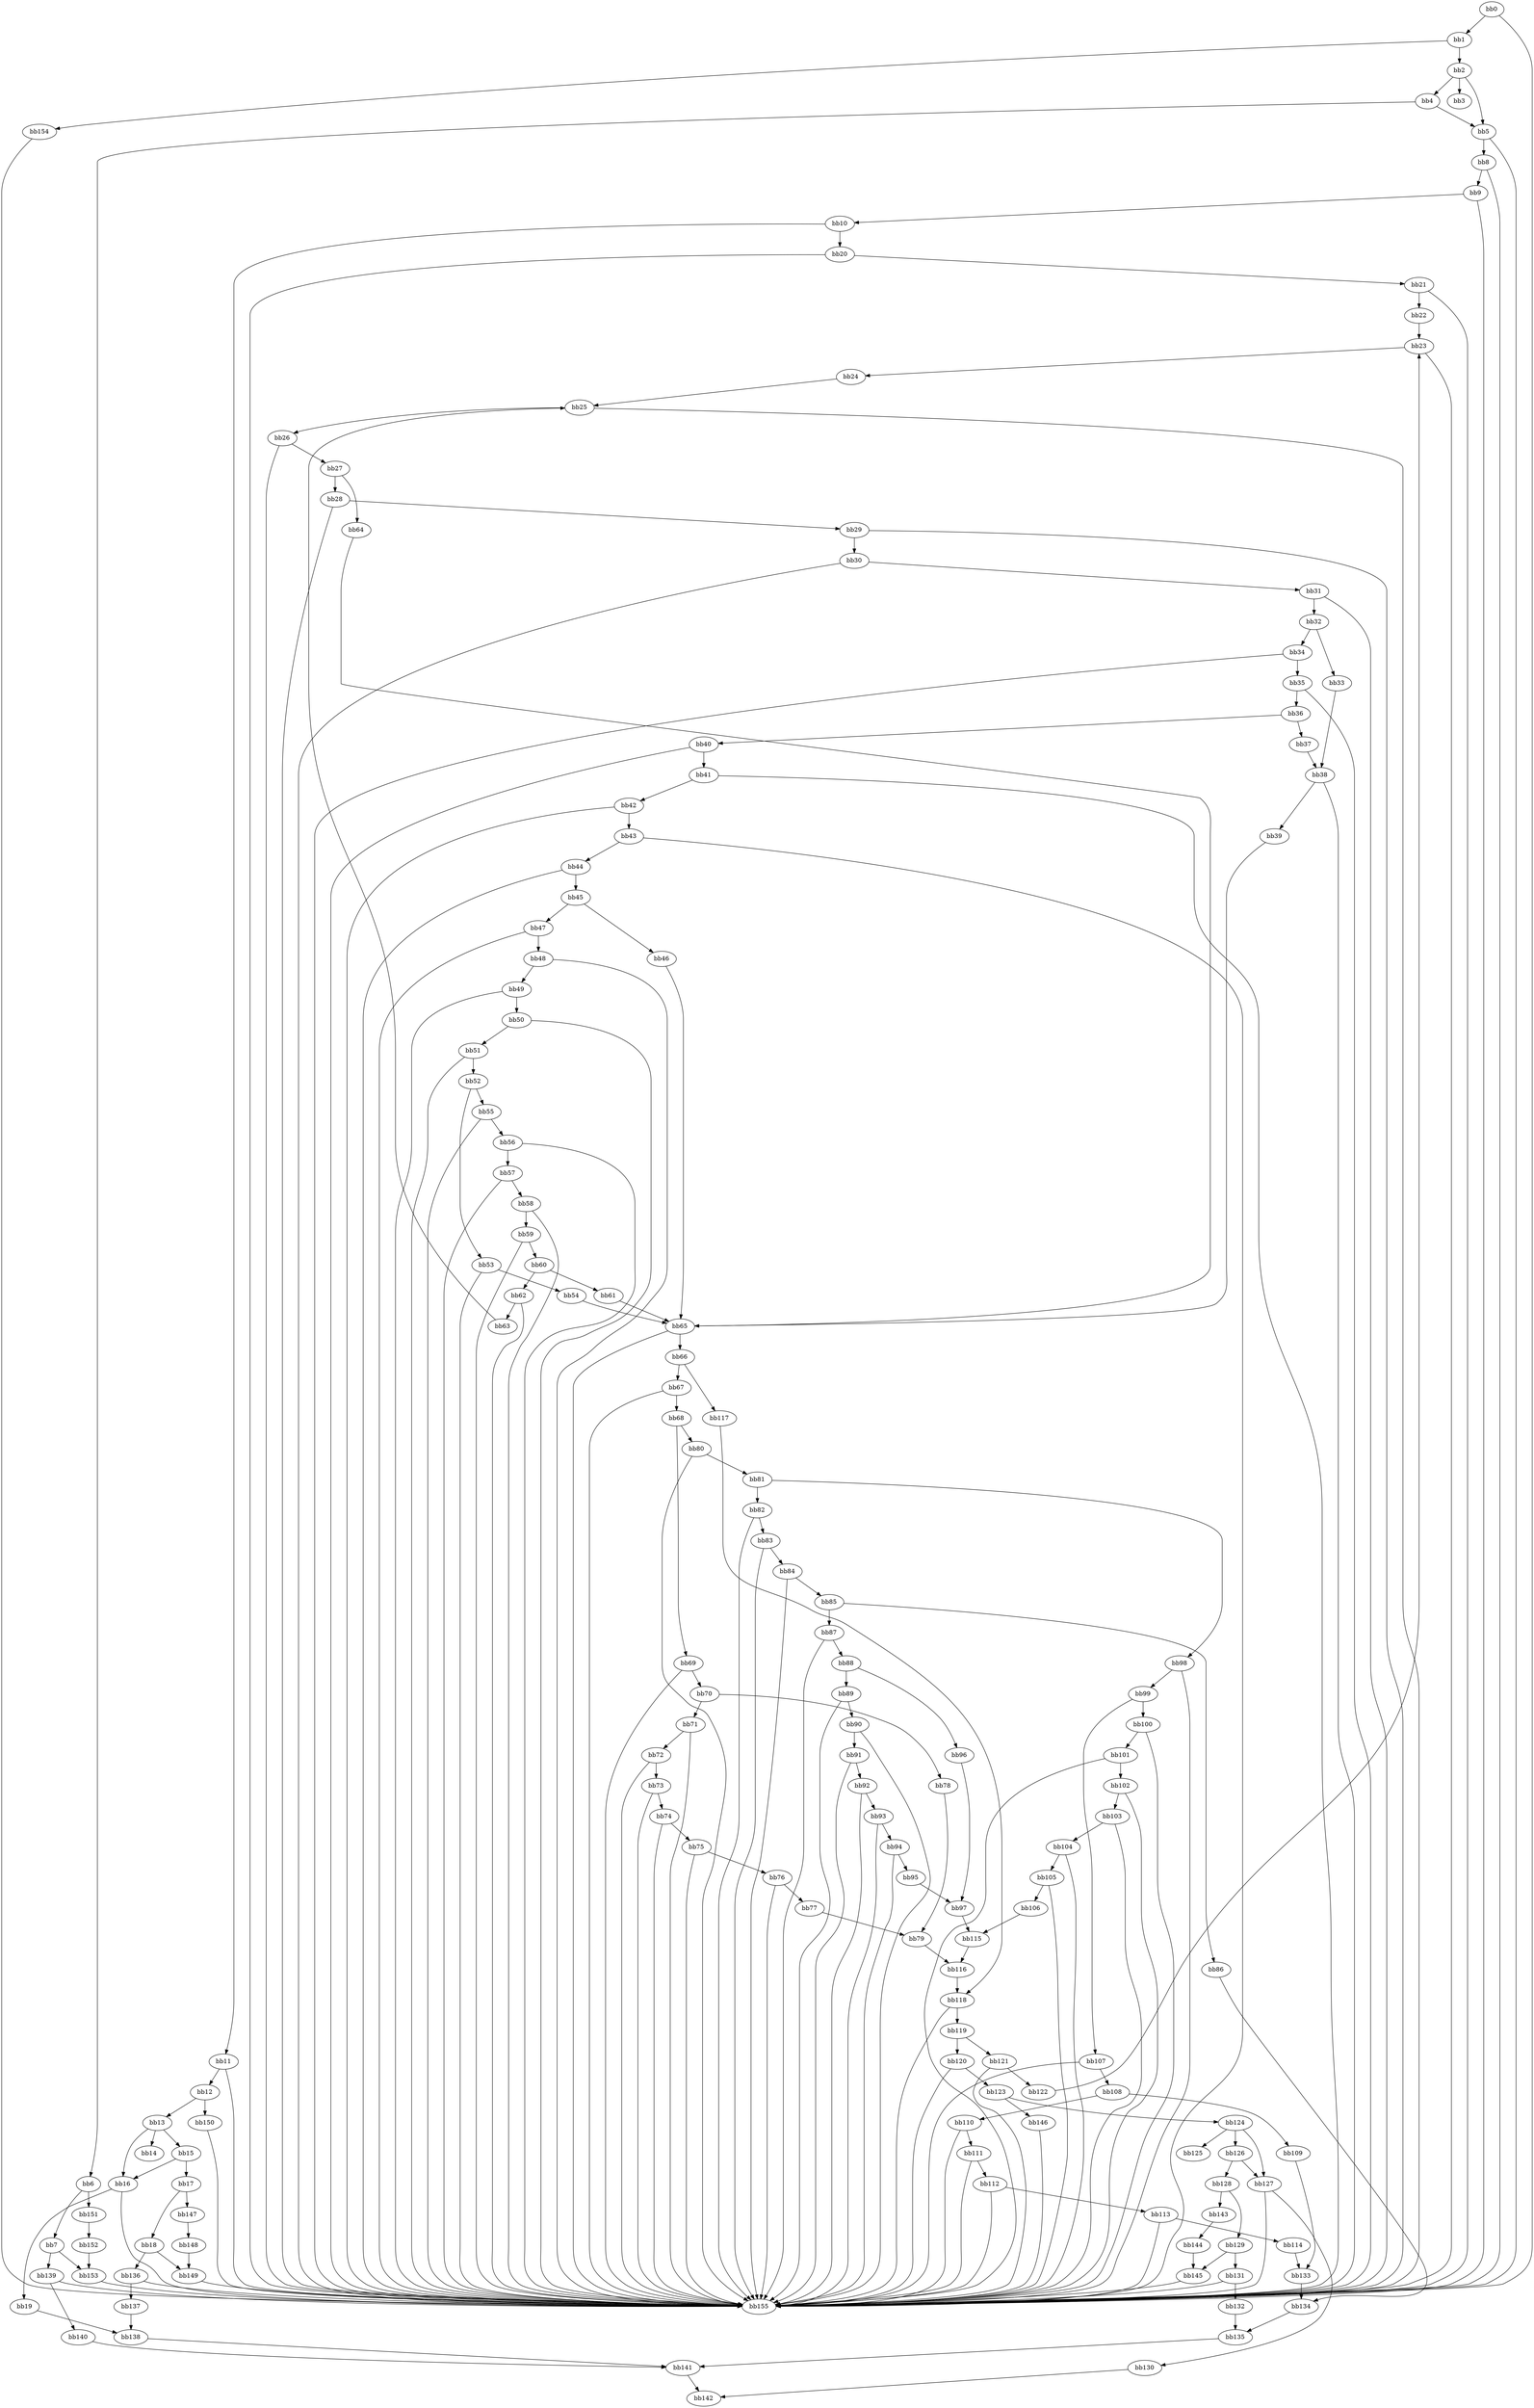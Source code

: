 digraph {
    0 [ label = "bb0\l" ]
    1 [ label = "bb1\l" ]
    2 [ label = "bb2\l" ]
    3 [ label = "bb3\l" ]
    4 [ label = "bb4\l" ]
    5 [ label = "bb5\l" ]
    6 [ label = "bb6\l" ]
    7 [ label = "bb7\l" ]
    8 [ label = "bb8\l" ]
    9 [ label = "bb9\l" ]
    10 [ label = "bb10\l" ]
    11 [ label = "bb11\l" ]
    12 [ label = "bb12\l" ]
    13 [ label = "bb13\l" ]
    14 [ label = "bb14\l" ]
    15 [ label = "bb15\l" ]
    16 [ label = "bb16\l" ]
    17 [ label = "bb17\l" ]
    18 [ label = "bb18\l" ]
    19 [ label = "bb19\l" ]
    20 [ label = "bb20\l" ]
    21 [ label = "bb21\l" ]
    22 [ label = "bb22\l" ]
    23 [ label = "bb23\l" ]
    24 [ label = "bb24\l" ]
    25 [ label = "bb25\l" ]
    26 [ label = "bb26\l" ]
    27 [ label = "bb27\l" ]
    28 [ label = "bb28\l" ]
    29 [ label = "bb29\l" ]
    30 [ label = "bb30\l" ]
    31 [ label = "bb31\l" ]
    32 [ label = "bb32\l" ]
    33 [ label = "bb33\l" ]
    34 [ label = "bb34\l" ]
    35 [ label = "bb35\l" ]
    36 [ label = "bb36\l" ]
    37 [ label = "bb37\l" ]
    38 [ label = "bb38\l" ]
    39 [ label = "bb39\l" ]
    40 [ label = "bb40\l" ]
    41 [ label = "bb41\l" ]
    42 [ label = "bb42\l" ]
    43 [ label = "bb43\l" ]
    44 [ label = "bb44\l" ]
    45 [ label = "bb45\l" ]
    46 [ label = "bb46\l" ]
    47 [ label = "bb47\l" ]
    48 [ label = "bb48\l" ]
    49 [ label = "bb49\l" ]
    50 [ label = "bb50\l" ]
    51 [ label = "bb51\l" ]
    52 [ label = "bb52\l" ]
    53 [ label = "bb53\l" ]
    54 [ label = "bb54\l" ]
    55 [ label = "bb55\l" ]
    56 [ label = "bb56\l" ]
    57 [ label = "bb57\l" ]
    58 [ label = "bb58\l" ]
    59 [ label = "bb59\l" ]
    60 [ label = "bb60\l" ]
    61 [ label = "bb61\l" ]
    62 [ label = "bb62\l" ]
    63 [ label = "bb63\l" ]
    64 [ label = "bb64\l" ]
    65 [ label = "bb65\l" ]
    66 [ label = "bb66\l" ]
    67 [ label = "bb67\l" ]
    68 [ label = "bb68\l" ]
    69 [ label = "bb69\l" ]
    70 [ label = "bb70\l" ]
    71 [ label = "bb71\l" ]
    72 [ label = "bb72\l" ]
    73 [ label = "bb73\l" ]
    74 [ label = "bb74\l" ]
    75 [ label = "bb75\l" ]
    76 [ label = "bb76\l" ]
    77 [ label = "bb77\l" ]
    78 [ label = "bb78\l" ]
    79 [ label = "bb79\l" ]
    80 [ label = "bb80\l" ]
    81 [ label = "bb81\l" ]
    82 [ label = "bb82\l" ]
    83 [ label = "bb83\l" ]
    84 [ label = "bb84\l" ]
    85 [ label = "bb85\l" ]
    86 [ label = "bb86\l" ]
    87 [ label = "bb87\l" ]
    88 [ label = "bb88\l" ]
    89 [ label = "bb89\l" ]
    90 [ label = "bb90\l" ]
    91 [ label = "bb91\l" ]
    92 [ label = "bb92\l" ]
    93 [ label = "bb93\l" ]
    94 [ label = "bb94\l" ]
    95 [ label = "bb95\l" ]
    96 [ label = "bb96\l" ]
    97 [ label = "bb97\l" ]
    98 [ label = "bb98\l" ]
    99 [ label = "bb99\l" ]
    100 [ label = "bb100\l" ]
    101 [ label = "bb101\l" ]
    102 [ label = "bb102\l" ]
    103 [ label = "bb103\l" ]
    104 [ label = "bb104\l" ]
    105 [ label = "bb105\l" ]
    106 [ label = "bb106\l" ]
    107 [ label = "bb107\l" ]
    108 [ label = "bb108\l" ]
    109 [ label = "bb109\l" ]
    110 [ label = "bb110\l" ]
    111 [ label = "bb111\l" ]
    112 [ label = "bb112\l" ]
    113 [ label = "bb113\l" ]
    114 [ label = "bb114\l" ]
    115 [ label = "bb115\l" ]
    116 [ label = "bb116\l" ]
    117 [ label = "bb117\l" ]
    118 [ label = "bb118\l" ]
    119 [ label = "bb119\l" ]
    120 [ label = "bb120\l" ]
    121 [ label = "bb121\l" ]
    122 [ label = "bb122\l" ]
    123 [ label = "bb123\l" ]
    124 [ label = "bb124\l" ]
    125 [ label = "bb125\l" ]
    126 [ label = "bb126\l" ]
    127 [ label = "bb127\l" ]
    128 [ label = "bb128\l" ]
    129 [ label = "bb129\l" ]
    130 [ label = "bb130\l" ]
    131 [ label = "bb131\l" ]
    132 [ label = "bb132\l" ]
    133 [ label = "bb133\l" ]
    134 [ label = "bb134\l" ]
    135 [ label = "bb135\l" ]
    136 [ label = "bb136\l" ]
    137 [ label = "bb137\l" ]
    138 [ label = "bb138\l" ]
    139 [ label = "bb139\l" ]
    140 [ label = "bb140\l" ]
    141 [ label = "bb141\l" ]
    142 [ label = "bb142\l" ]
    143 [ label = "bb143\l" ]
    144 [ label = "bb144\l" ]
    145 [ label = "bb145\l" ]
    146 [ label = "bb146\l" ]
    147 [ label = "bb147\l" ]
    148 [ label = "bb148\l" ]
    149 [ label = "bb149\l" ]
    150 [ label = "bb150\l" ]
    151 [ label = "bb151\l" ]
    152 [ label = "bb152\l" ]
    153 [ label = "bb153\l" ]
    154 [ label = "bb154\l" ]
    155 [ label = "bb155\l" ]
    0 -> 1 [ ]
    0 -> 155 [ ]
    1 -> 2 [ ]
    1 -> 154 [ ]
    2 -> 3 [ ]
    2 -> 4 [ ]
    2 -> 5 [ ]
    4 -> 5 [ ]
    4 -> 6 [ ]
    5 -> 8 [ ]
    5 -> 155 [ ]
    6 -> 7 [ ]
    6 -> 151 [ ]
    7 -> 139 [ ]
    7 -> 153 [ ]
    8 -> 9 [ ]
    8 -> 155 [ ]
    9 -> 10 [ ]
    9 -> 155 [ ]
    10 -> 11 [ ]
    10 -> 20 [ ]
    11 -> 12 [ ]
    11 -> 155 [ ]
    12 -> 13 [ ]
    12 -> 150 [ ]
    13 -> 14 [ ]
    13 -> 15 [ ]
    13 -> 16 [ ]
    15 -> 16 [ ]
    15 -> 17 [ ]
    16 -> 19 [ ]
    16 -> 155 [ ]
    17 -> 18 [ ]
    17 -> 147 [ ]
    18 -> 136 [ ]
    18 -> 149 [ ]
    19 -> 138 [ ]
    20 -> 21 [ ]
    20 -> 155 [ ]
    21 -> 22 [ ]
    21 -> 155 [ ]
    22 -> 23 [ ]
    23 -> 24 [ ]
    23 -> 155 [ ]
    24 -> 25 [ ]
    25 -> 26 [ ]
    25 -> 155 [ ]
    26 -> 27 [ ]
    26 -> 155 [ ]
    27 -> 28 [ ]
    27 -> 64 [ ]
    28 -> 29 [ ]
    28 -> 155 [ ]
    29 -> 30 [ ]
    29 -> 155 [ ]
    30 -> 31 [ ]
    30 -> 155 [ ]
    31 -> 32 [ ]
    31 -> 155 [ ]
    32 -> 33 [ ]
    32 -> 34 [ ]
    33 -> 38 [ ]
    34 -> 35 [ ]
    34 -> 155 [ ]
    35 -> 36 [ ]
    35 -> 155 [ ]
    36 -> 37 [ ]
    36 -> 40 [ ]
    37 -> 38 [ ]
    38 -> 39 [ ]
    38 -> 155 [ ]
    39 -> 65 [ ]
    40 -> 41 [ ]
    40 -> 155 [ ]
    41 -> 42 [ ]
    41 -> 155 [ ]
    42 -> 43 [ ]
    42 -> 155 [ ]
    43 -> 44 [ ]
    43 -> 155 [ ]
    44 -> 45 [ ]
    44 -> 155 [ ]
    45 -> 46 [ ]
    45 -> 47 [ ]
    46 -> 65 [ ]
    47 -> 48 [ ]
    47 -> 155 [ ]
    48 -> 49 [ ]
    48 -> 155 [ ]
    49 -> 50 [ ]
    49 -> 155 [ ]
    50 -> 51 [ ]
    50 -> 155 [ ]
    51 -> 52 [ ]
    51 -> 155 [ ]
    52 -> 53 [ ]
    52 -> 55 [ ]
    53 -> 54 [ ]
    53 -> 155 [ ]
    54 -> 65 [ ]
    55 -> 56 [ ]
    55 -> 155 [ ]
    56 -> 57 [ ]
    56 -> 155 [ ]
    57 -> 58 [ ]
    57 -> 155 [ ]
    58 -> 59 [ ]
    58 -> 155 [ ]
    59 -> 60 [ ]
    59 -> 155 [ ]
    60 -> 61 [ ]
    60 -> 62 [ ]
    61 -> 65 [ ]
    62 -> 63 [ ]
    62 -> 155 [ ]
    63 -> 25 [ ]
    64 -> 65 [ ]
    65 -> 66 [ ]
    65 -> 155 [ ]
    66 -> 67 [ ]
    66 -> 117 [ ]
    67 -> 68 [ ]
    67 -> 155 [ ]
    68 -> 69 [ ]
    68 -> 80 [ ]
    69 -> 70 [ ]
    69 -> 155 [ ]
    70 -> 71 [ ]
    70 -> 78 [ ]
    71 -> 72 [ ]
    71 -> 155 [ ]
    72 -> 73 [ ]
    72 -> 155 [ ]
    73 -> 74 [ ]
    73 -> 155 [ ]
    74 -> 75 [ ]
    74 -> 155 [ ]
    75 -> 76 [ ]
    75 -> 155 [ ]
    76 -> 77 [ ]
    76 -> 155 [ ]
    77 -> 79 [ ]
    78 -> 79 [ ]
    79 -> 116 [ ]
    80 -> 81 [ ]
    80 -> 155 [ ]
    81 -> 82 [ ]
    81 -> 98 [ ]
    82 -> 83 [ ]
    82 -> 155 [ ]
    83 -> 84 [ ]
    83 -> 155 [ ]
    84 -> 85 [ ]
    84 -> 155 [ ]
    85 -> 86 [ ]
    85 -> 87 [ ]
    86 -> 134 [ ]
    87 -> 88 [ ]
    87 -> 155 [ ]
    88 -> 89 [ ]
    88 -> 96 [ ]
    89 -> 90 [ ]
    89 -> 155 [ ]
    90 -> 91 [ ]
    90 -> 155 [ ]
    91 -> 92 [ ]
    91 -> 155 [ ]
    92 -> 93 [ ]
    92 -> 155 [ ]
    93 -> 94 [ ]
    93 -> 155 [ ]
    94 -> 95 [ ]
    94 -> 155 [ ]
    95 -> 97 [ ]
    96 -> 97 [ ]
    97 -> 115 [ ]
    98 -> 99 [ ]
    98 -> 155 [ ]
    99 -> 100 [ ]
    99 -> 107 [ ]
    100 -> 101 [ ]
    100 -> 155 [ ]
    101 -> 102 [ ]
    101 -> 155 [ ]
    102 -> 103 [ ]
    102 -> 155 [ ]
    103 -> 104 [ ]
    103 -> 155 [ ]
    104 -> 105 [ ]
    104 -> 155 [ ]
    105 -> 106 [ ]
    105 -> 155 [ ]
    106 -> 115 [ ]
    107 -> 108 [ ]
    107 -> 155 [ ]
    108 -> 109 [ ]
    108 -> 110 [ ]
    109 -> 133 [ ]
    110 -> 111 [ ]
    110 -> 155 [ ]
    111 -> 112 [ ]
    111 -> 155 [ ]
    112 -> 113 [ ]
    112 -> 155 [ ]
    113 -> 114 [ ]
    113 -> 155 [ ]
    114 -> 133 [ ]
    115 -> 116 [ ]
    116 -> 118 [ ]
    117 -> 118 [ ]
    118 -> 119 [ ]
    118 -> 155 [ ]
    119 -> 120 [ ]
    119 -> 121 [ ]
    120 -> 123 [ ]
    120 -> 155 [ ]
    121 -> 122 [ ]
    121 -> 155 [ ]
    122 -> 23 [ ]
    123 -> 124 [ ]
    123 -> 146 [ ]
    124 -> 125 [ ]
    124 -> 126 [ ]
    124 -> 127 [ ]
    126 -> 127 [ ]
    126 -> 128 [ ]
    127 -> 130 [ ]
    127 -> 155 [ ]
    128 -> 129 [ ]
    128 -> 143 [ ]
    129 -> 131 [ ]
    129 -> 145 [ ]
    130 -> 142 [ ]
    131 -> 132 [ ]
    131 -> 155 [ ]
    132 -> 135 [ ]
    133 -> 134 [ ]
    134 -> 135 [ ]
    135 -> 141 [ ]
    136 -> 137 [ ]
    136 -> 155 [ ]
    137 -> 138 [ ]
    138 -> 141 [ ]
    139 -> 140 [ ]
    139 -> 155 [ ]
    140 -> 141 [ ]
    141 -> 142 [ ]
    143 -> 144 [ ]
    144 -> 145 [ ]
    145 -> 155 [ ]
    146 -> 155 [ ]
    147 -> 148 [ ]
    148 -> 149 [ ]
    149 -> 155 [ ]
    150 -> 155 [ ]
    151 -> 152 [ ]
    152 -> 153 [ ]
    153 -> 155 [ ]
    154 -> 155 [ ]
}

